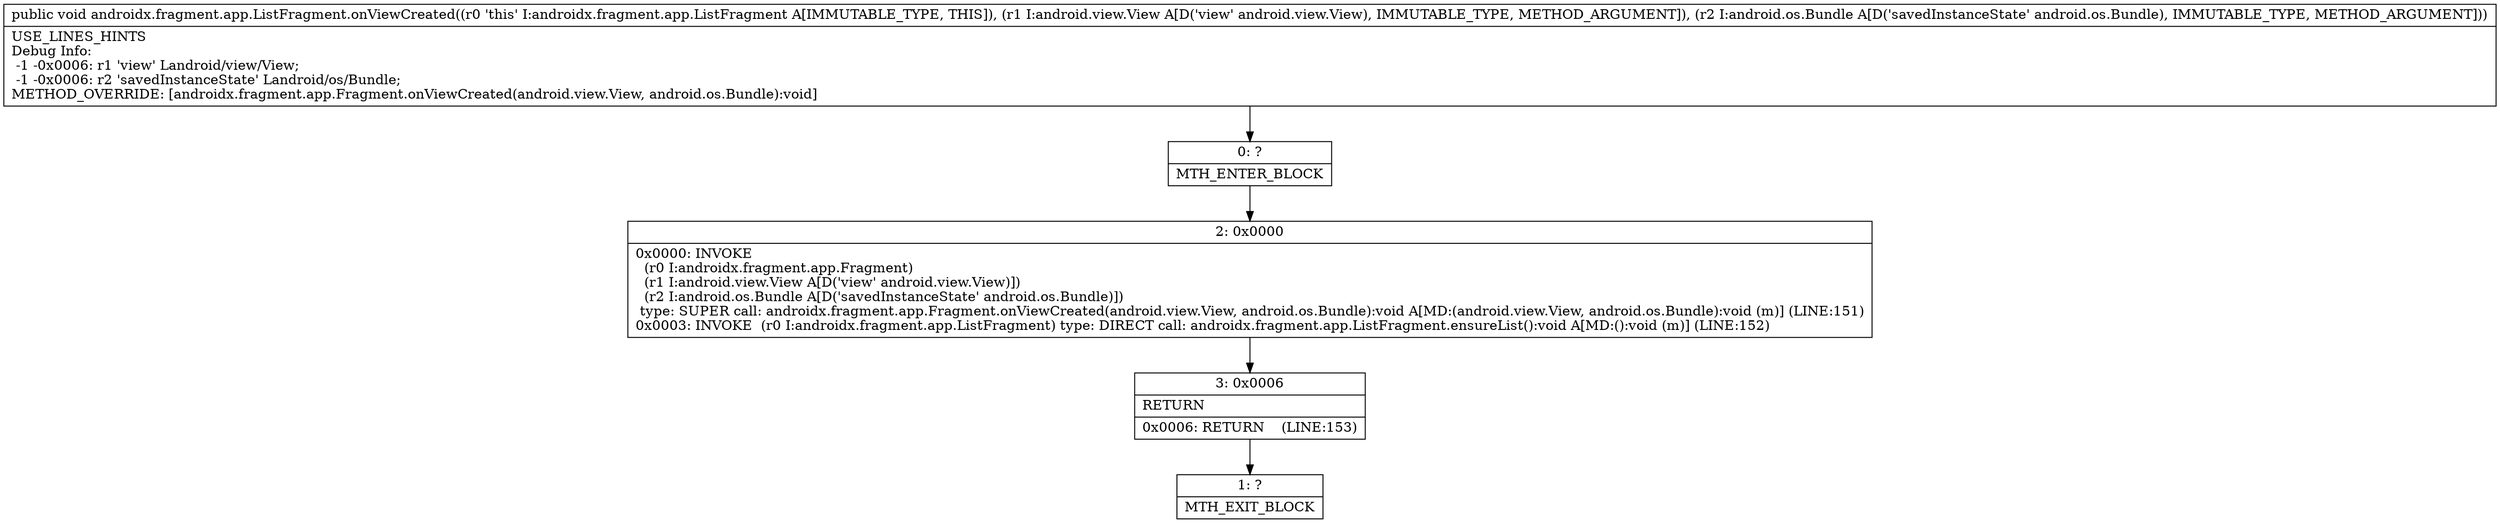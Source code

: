 digraph "CFG forandroidx.fragment.app.ListFragment.onViewCreated(Landroid\/view\/View;Landroid\/os\/Bundle;)V" {
Node_0 [shape=record,label="{0\:\ ?|MTH_ENTER_BLOCK\l}"];
Node_2 [shape=record,label="{2\:\ 0x0000|0x0000: INVOKE  \l  (r0 I:androidx.fragment.app.Fragment)\l  (r1 I:android.view.View A[D('view' android.view.View)])\l  (r2 I:android.os.Bundle A[D('savedInstanceState' android.os.Bundle)])\l type: SUPER call: androidx.fragment.app.Fragment.onViewCreated(android.view.View, android.os.Bundle):void A[MD:(android.view.View, android.os.Bundle):void (m)] (LINE:151)\l0x0003: INVOKE  (r0 I:androidx.fragment.app.ListFragment) type: DIRECT call: androidx.fragment.app.ListFragment.ensureList():void A[MD:():void (m)] (LINE:152)\l}"];
Node_3 [shape=record,label="{3\:\ 0x0006|RETURN\l|0x0006: RETURN    (LINE:153)\l}"];
Node_1 [shape=record,label="{1\:\ ?|MTH_EXIT_BLOCK\l}"];
MethodNode[shape=record,label="{public void androidx.fragment.app.ListFragment.onViewCreated((r0 'this' I:androidx.fragment.app.ListFragment A[IMMUTABLE_TYPE, THIS]), (r1 I:android.view.View A[D('view' android.view.View), IMMUTABLE_TYPE, METHOD_ARGUMENT]), (r2 I:android.os.Bundle A[D('savedInstanceState' android.os.Bundle), IMMUTABLE_TYPE, METHOD_ARGUMENT]))  | USE_LINES_HINTS\lDebug Info:\l  \-1 \-0x0006: r1 'view' Landroid\/view\/View;\l  \-1 \-0x0006: r2 'savedInstanceState' Landroid\/os\/Bundle;\lMETHOD_OVERRIDE: [androidx.fragment.app.Fragment.onViewCreated(android.view.View, android.os.Bundle):void]\l}"];
MethodNode -> Node_0;Node_0 -> Node_2;
Node_2 -> Node_3;
Node_3 -> Node_1;
}

